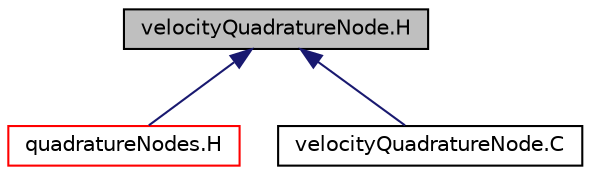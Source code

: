 digraph "velocityQuadratureNode.H"
{
  bgcolor="transparent";
  edge [fontname="Helvetica",fontsize="10",labelfontname="Helvetica",labelfontsize="10"];
  node [fontname="Helvetica",fontsize="10",shape=record];
  Node11 [label="velocityQuadratureNode.H",height=0.2,width=0.4,color="black", fillcolor="grey75", style="filled", fontcolor="black"];
  Node11 -> Node12 [dir="back",color="midnightblue",fontsize="10",style="solid",fontname="Helvetica"];
  Node12 [label="quadratureNodes.H",height=0.2,width=0.4,color="red",URL="$a00674.html"];
  Node11 -> Node141 [dir="back",color="midnightblue",fontsize="10",style="solid",fontname="Helvetica"];
  Node141 [label="velocityQuadratureNode.C",height=0.2,width=0.4,color="black",URL="$a00683.html"];
}
